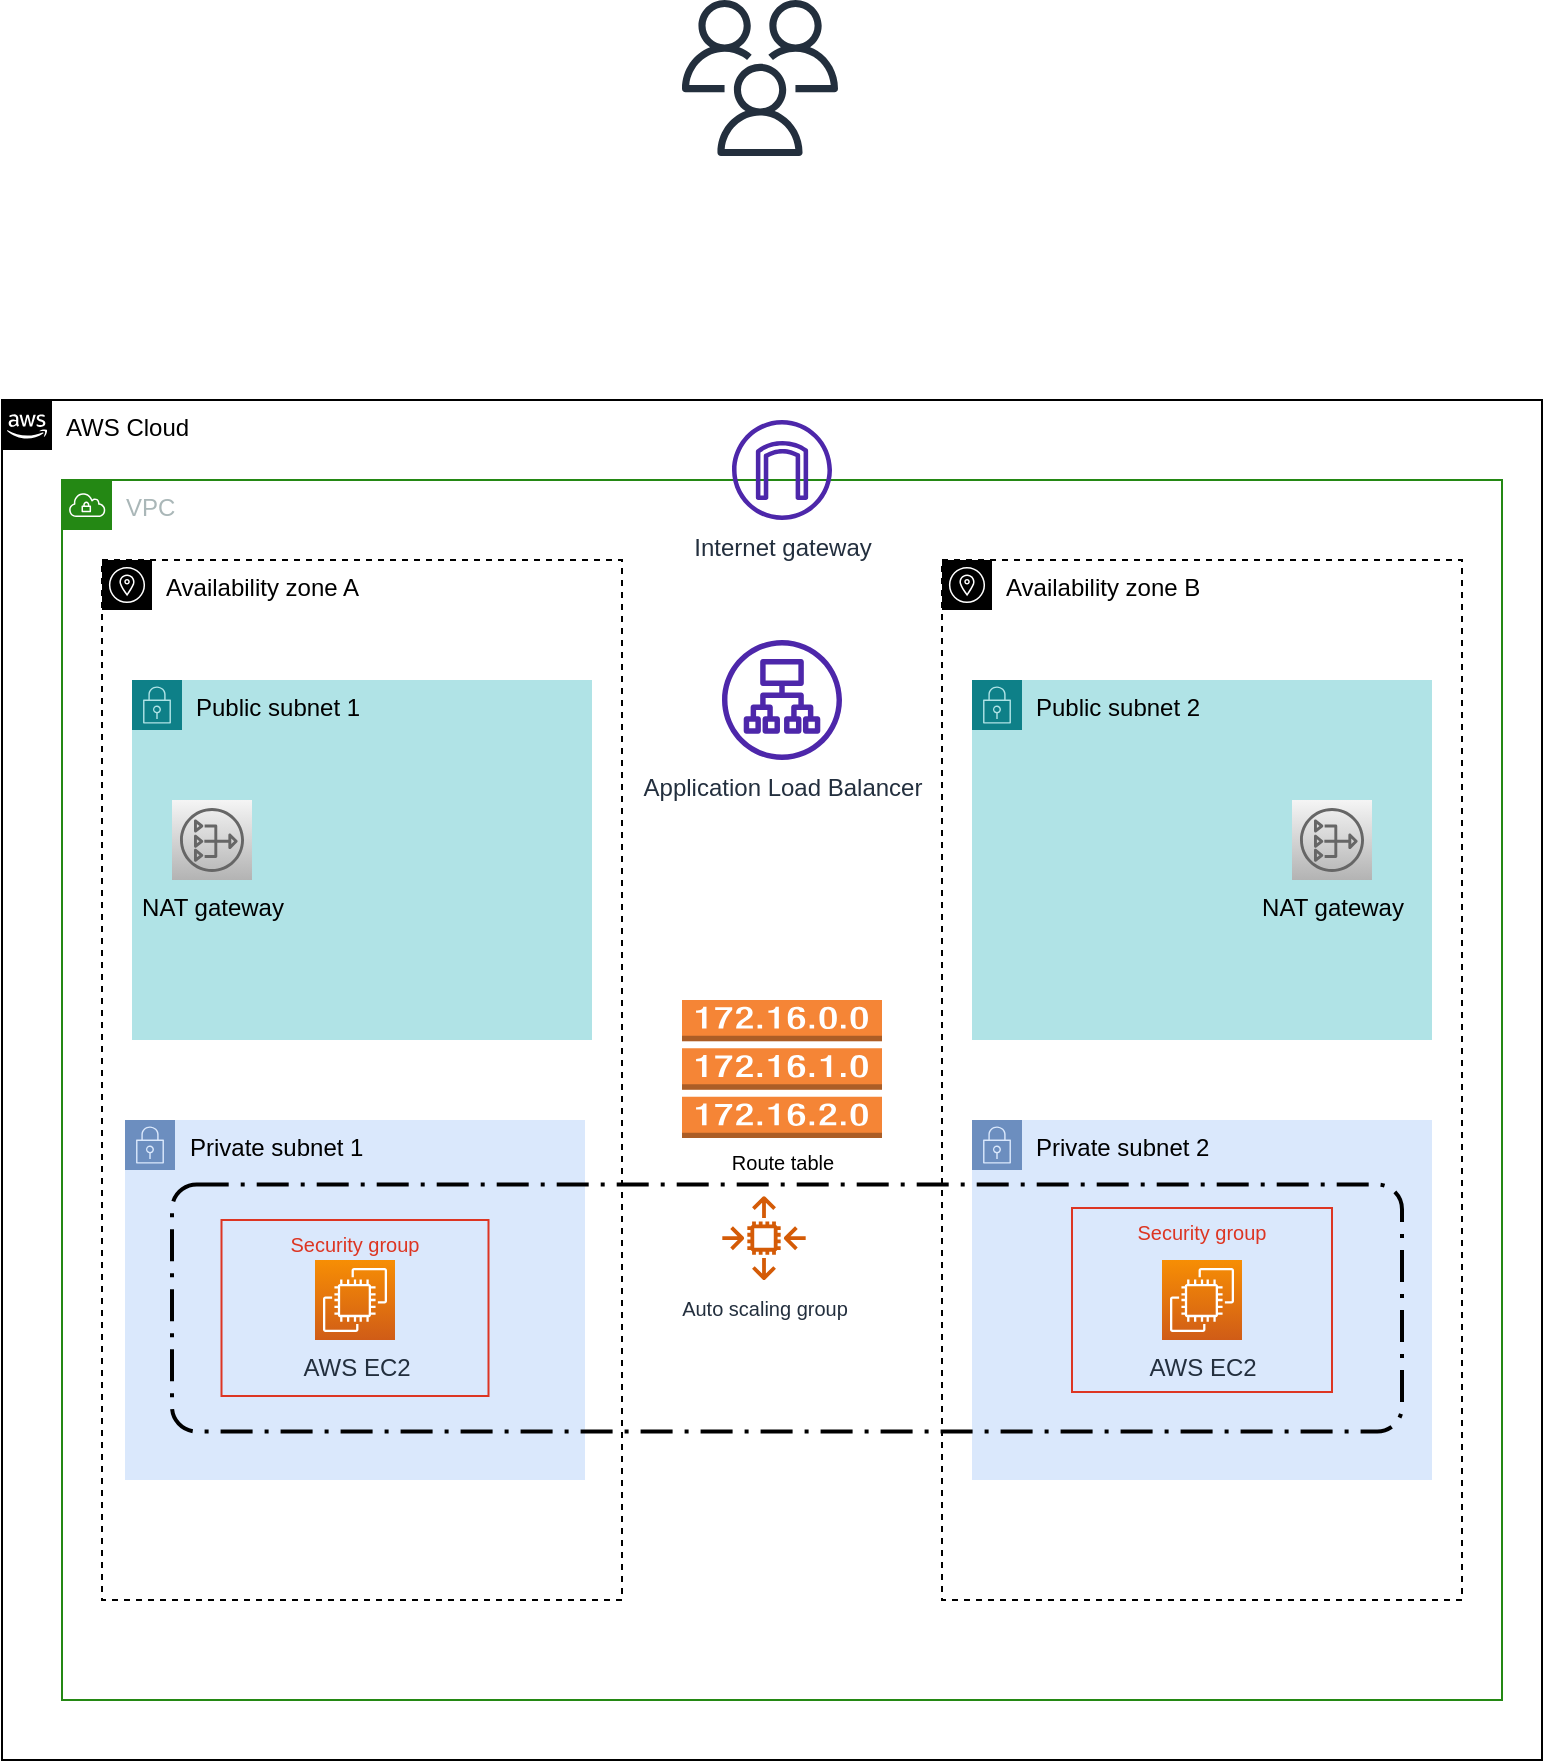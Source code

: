 <mxfile version="20.0.4" type="github">
  <diagram id="PvMebBL220HWrZMLqK-u" name="Page-1">
    <mxGraphModel dx="1038" dy="547" grid="1" gridSize="10" guides="1" tooltips="1" connect="1" arrows="1" fold="1" page="1" pageScale="1" pageWidth="850" pageHeight="1100" background="none" math="0" shadow="0">
      <root>
        <mxCell id="0" />
        <mxCell id="1" parent="0" />
        <mxCell id="0uld51XfwDDoXITDc-gx-1" value="AWS Cloud" style="points=[[0,0],[0.25,0],[0.5,0],[0.75,0],[1,0],[1,0.25],[1,0.5],[1,0.75],[1,1],[0.75,1],[0.5,1],[0.25,1],[0,1],[0,0.75],[0,0.5],[0,0.25]];outlineConnect=0;html=1;whiteSpace=wrap;fontSize=12;fontStyle=0;container=1;pointerEvents=0;collapsible=0;recursiveResize=0;shape=mxgraph.aws4.group;grIcon=mxgraph.aws4.group_aws_cloud_alt;verticalAlign=top;align=left;spacingLeft=30;dashed=0;" vertex="1" parent="1">
          <mxGeometry x="110" y="230" width="770" height="680" as="geometry" />
        </mxCell>
        <mxCell id="0uld51XfwDDoXITDc-gx-4" value="VPC" style="points=[[0,0],[0.25,0],[0.5,0],[0.75,0],[1,0],[1,0.25],[1,0.5],[1,0.75],[1,1],[0.75,1],[0.5,1],[0.25,1],[0,1],[0,0.75],[0,0.5],[0,0.25]];outlineConnect=0;gradientColor=none;html=1;whiteSpace=wrap;fontSize=12;fontStyle=0;container=1;pointerEvents=0;collapsible=0;recursiveResize=0;shape=mxgraph.aws4.group;grIcon=mxgraph.aws4.group_vpc;strokeColor=#248814;fillColor=none;verticalAlign=top;align=left;spacingLeft=30;fontColor=#AAB7B8;dashed=0;" vertex="1" parent="0uld51XfwDDoXITDc-gx-1">
          <mxGeometry x="30" y="40" width="720" height="610" as="geometry" />
        </mxCell>
        <mxCell id="0uld51XfwDDoXITDc-gx-7" value="Availability zone A" style="sketch=0;outlineConnect=0;html=1;whiteSpace=wrap;fontSize=12;fontStyle=0;shape=mxgraph.aws4.group;grIcon=mxgraph.aws4.group_availability_zone;verticalAlign=top;align=left;spacingLeft=30;dashed=1;" vertex="1" parent="0uld51XfwDDoXITDc-gx-4">
          <mxGeometry x="20" y="40" width="260" height="520" as="geometry" />
        </mxCell>
        <mxCell id="0uld51XfwDDoXITDc-gx-8" value="Availability zone B" style="sketch=0;outlineConnect=0;html=1;whiteSpace=wrap;fontSize=12;fontStyle=0;shape=mxgraph.aws4.group;grIcon=mxgraph.aws4.group_availability_zone;verticalAlign=top;align=left;spacingLeft=30;dashed=1;" vertex="1" parent="0uld51XfwDDoXITDc-gx-4">
          <mxGeometry x="440" y="40" width="260" height="520" as="geometry" />
        </mxCell>
        <mxCell id="0uld51XfwDDoXITDc-gx-12" value="Public subnet 1" style="points=[[0,0],[0.25,0],[0.5,0],[0.75,0],[1,0],[1,0.25],[1,0.5],[1,0.75],[1,1],[0.75,1],[0.5,1],[0.25,1],[0,1],[0,0.75],[0,0.5],[0,0.25]];outlineConnect=0;html=1;whiteSpace=wrap;fontSize=12;fontStyle=0;container=1;pointerEvents=0;collapsible=0;recursiveResize=0;shape=mxgraph.aws4.group;grIcon=mxgraph.aws4.group_security_group;grStroke=0;strokeColor=#0e8088;fillColor=#b0e3e6;verticalAlign=top;align=left;spacingLeft=30;dashed=0;" vertex="1" parent="0uld51XfwDDoXITDc-gx-4">
          <mxGeometry x="35" y="100" width="230" height="180" as="geometry" />
        </mxCell>
        <mxCell id="0uld51XfwDDoXITDc-gx-20" value="NAT gateway" style="sketch=0;outlineConnect=0;strokeColor=#666666;fillColor=#f5f5f5;dashed=0;verticalLabelPosition=bottom;verticalAlign=top;align=center;html=1;fontSize=12;fontStyle=0;aspect=fixed;shape=mxgraph.aws4.resourceIcon;resIcon=mxgraph.aws4.nat_gateway;gradientColor=#b3b3b3;" vertex="1" parent="0uld51XfwDDoXITDc-gx-12">
          <mxGeometry x="20" y="60" width="40" height="40" as="geometry" />
        </mxCell>
        <mxCell id="0uld51XfwDDoXITDc-gx-15" value="Public subnet 2" style="points=[[0,0],[0.25,0],[0.5,0],[0.75,0],[1,0],[1,0.25],[1,0.5],[1,0.75],[1,1],[0.75,1],[0.5,1],[0.25,1],[0,1],[0,0.75],[0,0.5],[0,0.25]];outlineConnect=0;html=1;whiteSpace=wrap;fontSize=12;fontStyle=0;container=1;pointerEvents=0;collapsible=0;recursiveResize=0;shape=mxgraph.aws4.group;grIcon=mxgraph.aws4.group_security_group;grStroke=0;strokeColor=#0e8088;fillColor=#b0e3e6;verticalAlign=top;align=left;spacingLeft=30;dashed=0;" vertex="1" parent="0uld51XfwDDoXITDc-gx-4">
          <mxGeometry x="455" y="100" width="230" height="180" as="geometry" />
        </mxCell>
        <mxCell id="0uld51XfwDDoXITDc-gx-21" value="NAT gateway" style="sketch=0;outlineConnect=0;strokeColor=#666666;fillColor=#f5f5f5;dashed=0;verticalLabelPosition=bottom;verticalAlign=top;align=center;html=1;fontSize=12;fontStyle=0;aspect=fixed;shape=mxgraph.aws4.resourceIcon;resIcon=mxgraph.aws4.nat_gateway;gradientColor=#b3b3b3;" vertex="1" parent="0uld51XfwDDoXITDc-gx-15">
          <mxGeometry x="160" y="60" width="40" height="40" as="geometry" />
        </mxCell>
        <mxCell id="0uld51XfwDDoXITDc-gx-16" value="Private subnet 1" style="points=[[0,0],[0.25,0],[0.5,0],[0.75,0],[1,0],[1,0.25],[1,0.5],[1,0.75],[1,1],[0.75,1],[0.5,1],[0.25,1],[0,1],[0,0.75],[0,0.5],[0,0.25]];outlineConnect=0;html=1;whiteSpace=wrap;fontSize=12;fontStyle=0;container=1;pointerEvents=0;collapsible=0;recursiveResize=0;shape=mxgraph.aws4.group;grIcon=mxgraph.aws4.group_security_group;grStroke=0;verticalAlign=top;align=left;spacingLeft=30;dashed=0;fillColor=#dae8fc;strokeColor=#6c8ebf;" vertex="1" parent="0uld51XfwDDoXITDc-gx-4">
          <mxGeometry x="31.5" y="320" width="230" height="180" as="geometry" />
        </mxCell>
        <mxCell id="0uld51XfwDDoXITDc-gx-17" value="Private subnet 2" style="points=[[0,0],[0.25,0],[0.5,0],[0.75,0],[1,0],[1,0.25],[1,0.5],[1,0.75],[1,1],[0.75,1],[0.5,1],[0.25,1],[0,1],[0,0.75],[0,0.5],[0,0.25]];outlineConnect=0;html=1;whiteSpace=wrap;fontSize=12;fontStyle=0;container=1;pointerEvents=0;collapsible=0;recursiveResize=0;shape=mxgraph.aws4.group;grIcon=mxgraph.aws4.group_security_group;grStroke=0;strokeColor=#6c8ebf;fillColor=#dae8fc;verticalAlign=top;align=left;spacingLeft=30;dashed=0;" vertex="1" parent="0uld51XfwDDoXITDc-gx-4">
          <mxGeometry x="455" y="320" width="230" height="180" as="geometry" />
        </mxCell>
        <mxCell id="0uld51XfwDDoXITDc-gx-25" value="AWS EC2" style="sketch=0;points=[[0,0,0],[0.25,0,0],[0.5,0,0],[0.75,0,0],[1,0,0],[0,1,0],[0.25,1,0],[0.5,1,0],[0.75,1,0],[1,1,0],[0,0.25,0],[0,0.5,0],[0,0.75,0],[1,0.25,0],[1,0.5,0],[1,0.75,0]];outlineConnect=0;fontColor=#232F3E;gradientColor=#F78E04;gradientDirection=north;fillColor=#D05C17;strokeColor=#ffffff;dashed=0;verticalLabelPosition=bottom;verticalAlign=top;align=center;html=1;fontSize=12;fontStyle=0;aspect=fixed;shape=mxgraph.aws4.resourceIcon;resIcon=mxgraph.aws4.ec2;" vertex="1" parent="0uld51XfwDDoXITDc-gx-17">
          <mxGeometry x="95" y="70" width="40" height="40" as="geometry" />
        </mxCell>
        <mxCell id="0uld51XfwDDoXITDc-gx-51" value="Security group" style="fillColor=none;strokeColor=#DD3522;verticalAlign=top;fontStyle=0;fontColor=#DD3522;fontSize=10;" vertex="1" parent="0uld51XfwDDoXITDc-gx-17">
          <mxGeometry x="50" y="44" width="130" height="92" as="geometry" />
        </mxCell>
        <mxCell id="0uld51XfwDDoXITDc-gx-26" value="&lt;font style=&quot;font-size: 10px;&quot;&gt;Auto scaling group&lt;/font&gt;" style="sketch=0;outlineConnect=0;fontColor=#232F3E;gradientColor=none;fillColor=#D45B07;strokeColor=none;dashed=0;verticalLabelPosition=bottom;verticalAlign=top;align=center;html=1;fontSize=12;fontStyle=0;aspect=fixed;pointerEvents=1;shape=mxgraph.aws4.auto_scaling2;" vertex="1" parent="0uld51XfwDDoXITDc-gx-4">
          <mxGeometry x="330" y="358" width="42" height="42" as="geometry" />
        </mxCell>
        <mxCell id="0uld51XfwDDoXITDc-gx-28" value="" style="rounded=1;arcSize=10;dashed=1;fillColor=none;gradientColor=none;dashPattern=8 3 1 3;strokeWidth=2;" vertex="1" parent="0uld51XfwDDoXITDc-gx-4">
          <mxGeometry x="55" y="352.25" width="615" height="123.5" as="geometry" />
        </mxCell>
        <mxCell id="0uld51XfwDDoXITDc-gx-24" value="AWS EC2" style="sketch=0;points=[[0,0,0],[0.25,0,0],[0.5,0,0],[0.75,0,0],[1,0,0],[0,1,0],[0.25,1,0],[0.5,1,0],[0.75,1,0],[1,1,0],[0,0.25,0],[0,0.5,0],[0,0.75,0],[1,0.25,0],[1,0.5,0],[1,0.75,0]];outlineConnect=0;fontColor=#232F3E;gradientColor=#F78E04;gradientDirection=north;fillColor=#D05C17;strokeColor=#ffffff;dashed=0;verticalLabelPosition=bottom;verticalAlign=top;align=center;html=1;fontSize=12;fontStyle=0;aspect=fixed;shape=mxgraph.aws4.resourceIcon;resIcon=mxgraph.aws4.ec2;" vertex="1" parent="0uld51XfwDDoXITDc-gx-4">
          <mxGeometry x="126.5" y="390" width="40" height="40" as="geometry" />
        </mxCell>
        <mxCell id="0uld51XfwDDoXITDc-gx-50" value="Security group" style="fillColor=none;strokeColor=#DD3522;verticalAlign=top;fontStyle=0;fontColor=#DD3522;fontSize=10;" vertex="1" parent="0uld51XfwDDoXITDc-gx-4">
          <mxGeometry x="79.75" y="370" width="133.5" height="88" as="geometry" />
        </mxCell>
        <mxCell id="0uld51XfwDDoXITDc-gx-53" value="Route table" style="outlineConnect=0;dashed=0;verticalLabelPosition=bottom;verticalAlign=top;align=center;html=1;shape=mxgraph.aws3.route_table;fillColor=#F58536;gradientColor=none;fontSize=10;" vertex="1" parent="0uld51XfwDDoXITDc-gx-4">
          <mxGeometry x="310" y="260" width="100" height="69" as="geometry" />
        </mxCell>
        <mxCell id="0uld51XfwDDoXITDc-gx-56" value="Application Load Balancer" style="sketch=0;outlineConnect=0;fontColor=#232F3E;gradientColor=none;fillColor=#4D27AA;strokeColor=none;dashed=0;verticalLabelPosition=bottom;verticalAlign=top;align=center;html=1;fontSize=12;fontStyle=0;aspect=fixed;pointerEvents=1;shape=mxgraph.aws4.application_load_balancer;" vertex="1" parent="0uld51XfwDDoXITDc-gx-4">
          <mxGeometry x="330" y="80" width="60" height="60" as="geometry" />
        </mxCell>
        <mxCell id="0uld51XfwDDoXITDc-gx-57" value="Internet gateway" style="sketch=0;outlineConnect=0;fontColor=#232F3E;gradientColor=none;fillColor=#4D27AA;strokeColor=none;dashed=0;verticalLabelPosition=bottom;verticalAlign=top;align=center;html=1;fontSize=12;fontStyle=0;aspect=fixed;pointerEvents=1;shape=mxgraph.aws4.internet_gateway;" vertex="1" parent="0uld51XfwDDoXITDc-gx-4">
          <mxGeometry x="335" y="-30" width="50" height="50" as="geometry" />
        </mxCell>
        <mxCell id="0uld51XfwDDoXITDc-gx-60" value="" style="sketch=0;outlineConnect=0;fontColor=#232F3E;gradientColor=none;fillColor=#232F3D;strokeColor=none;dashed=0;verticalLabelPosition=bottom;verticalAlign=top;align=center;html=1;fontSize=12;fontStyle=0;aspect=fixed;pointerEvents=1;shape=mxgraph.aws4.users;" vertex="1" parent="1">
          <mxGeometry x="450" y="30" width="78" height="78" as="geometry" />
        </mxCell>
      </root>
    </mxGraphModel>
  </diagram>
</mxfile>
